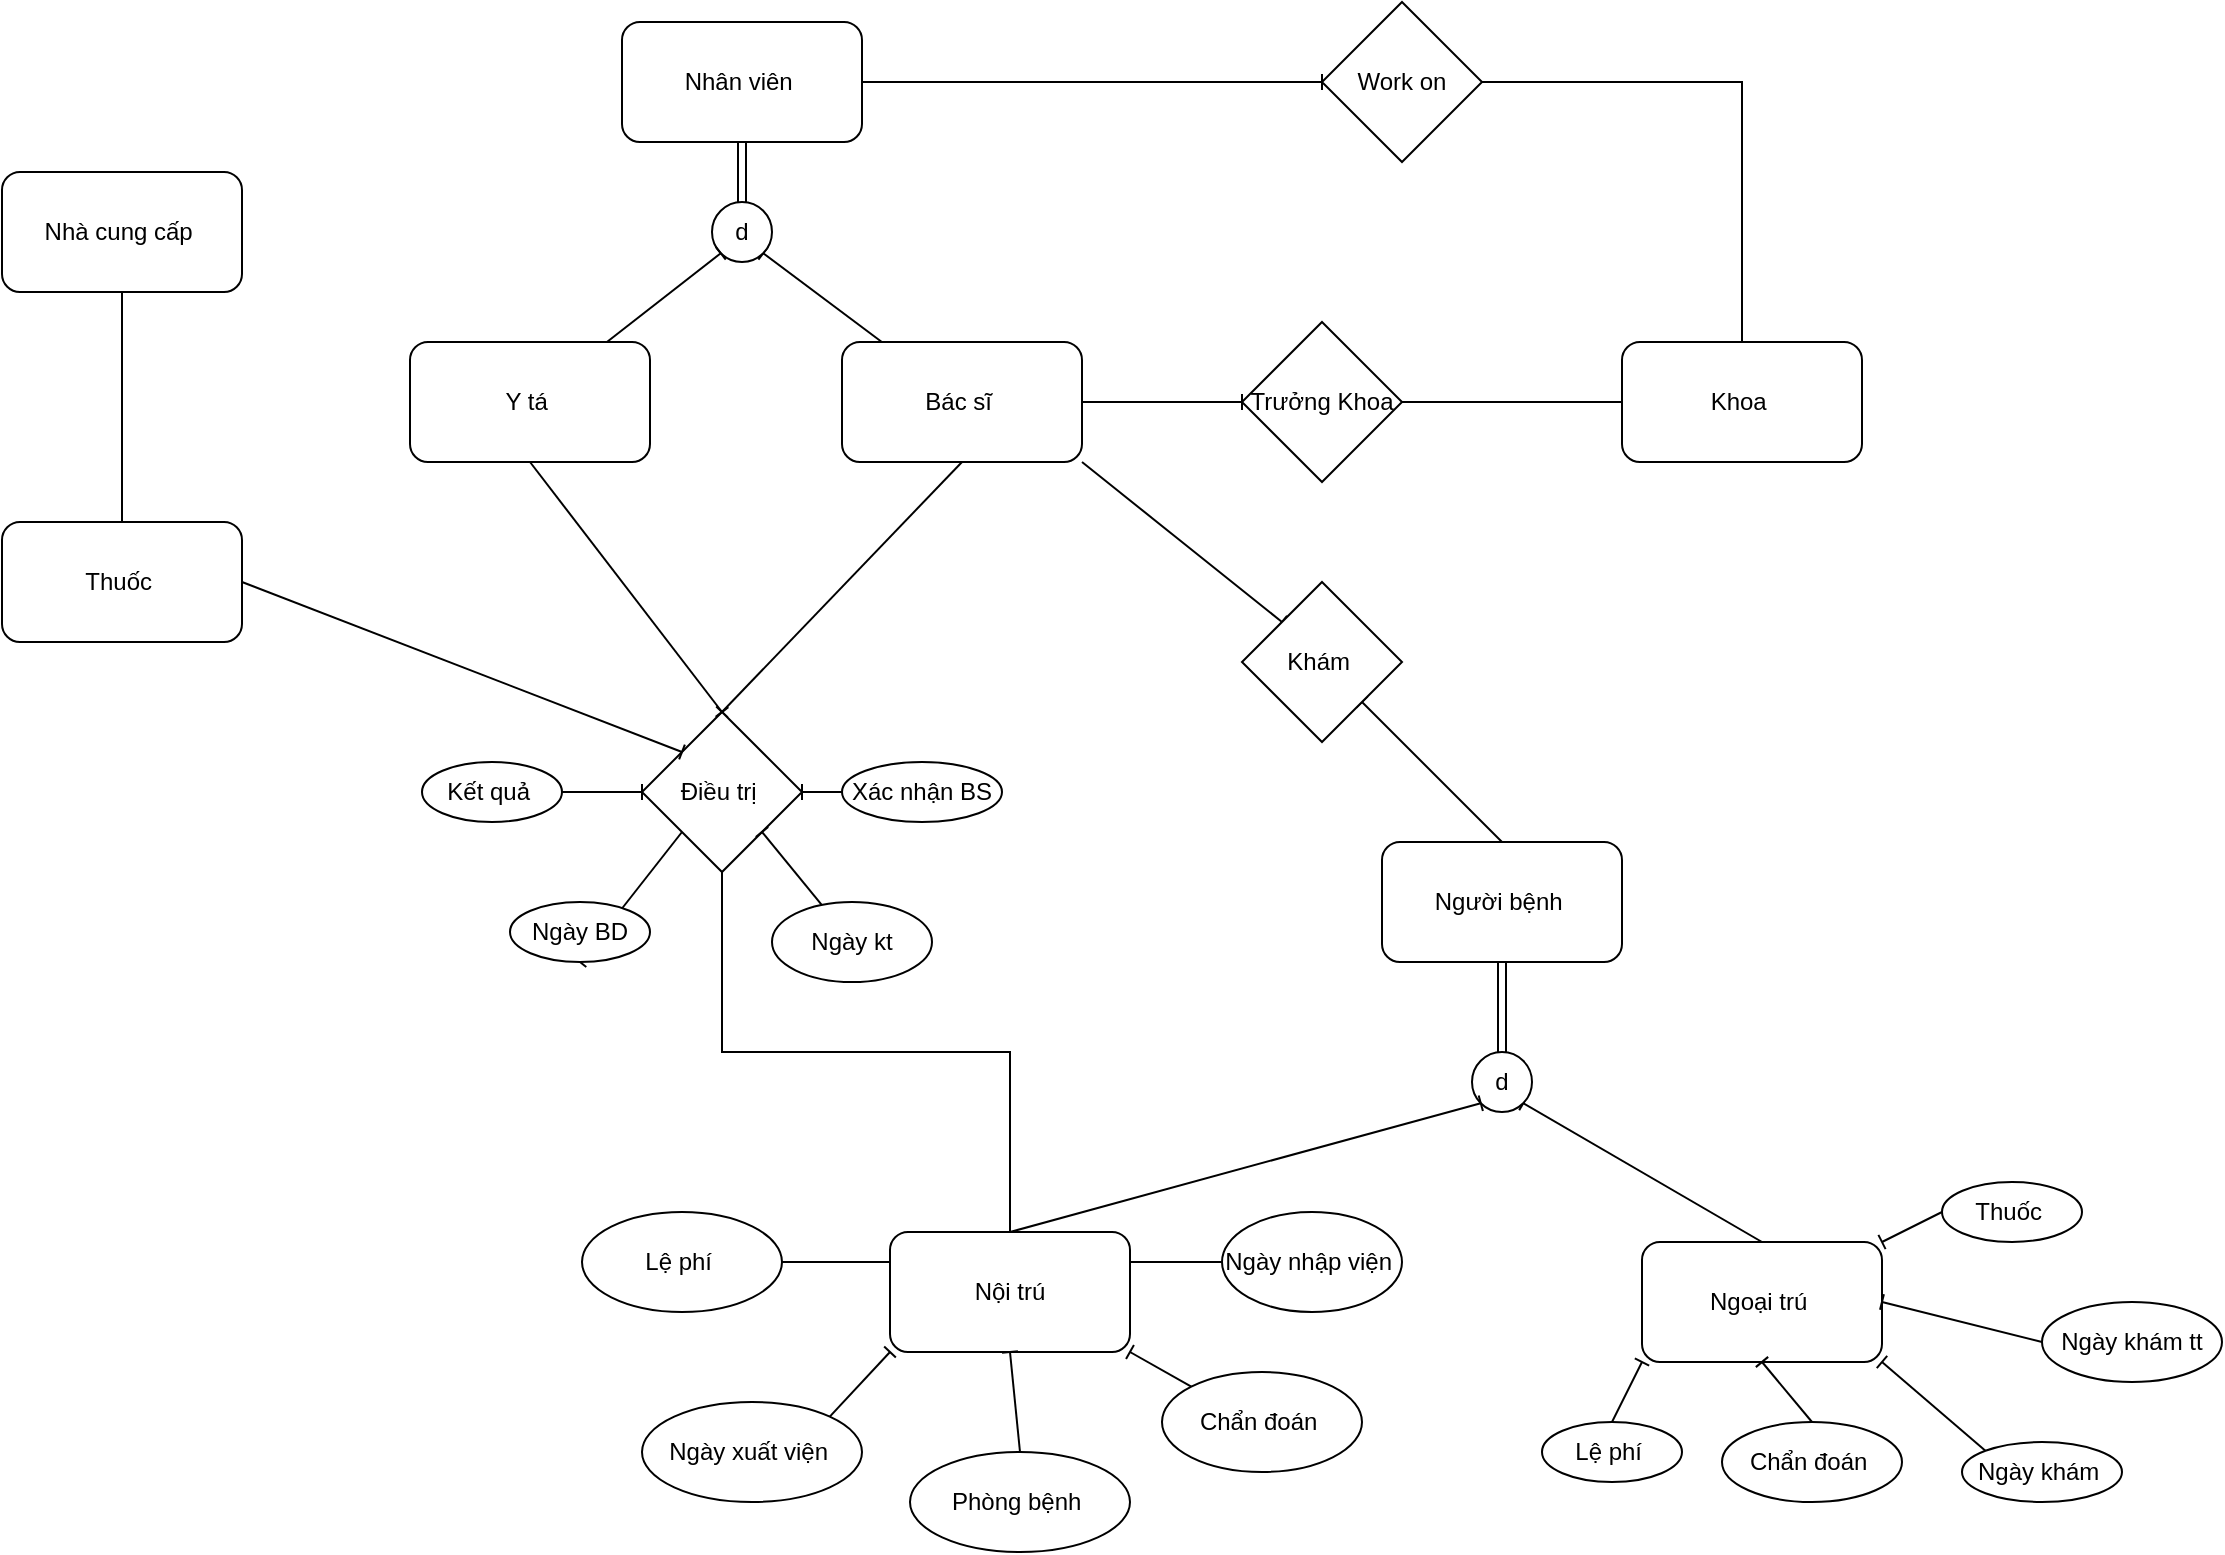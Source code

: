 <mxfile version="22.0.4" type="github">
  <diagram name="Trang-1" id="H9m7tCfjy9_ySRGKAvSM">
    <mxGraphModel dx="1313" dy="668" grid="1" gridSize="10" guides="1" tooltips="1" connect="1" arrows="1" fold="1" page="1" pageScale="1" pageWidth="827" pageHeight="1169" math="0" shadow="0">
      <root>
        <mxCell id="0" />
        <mxCell id="1" parent="0" />
        <mxCell id="cXV-9kesuV5DKpY1U_mK-1" value="Khoa&amp;nbsp;" style="rounded=1;whiteSpace=wrap;html=1;" vertex="1" parent="1">
          <mxGeometry x="1020" y="230" width="120" height="60" as="geometry" />
        </mxCell>
        <mxCell id="cXV-9kesuV5DKpY1U_mK-16" style="edgeStyle=orthogonalEdgeStyle;rounded=0;orthogonalLoop=1;jettySize=auto;html=1;exitX=1;exitY=0.5;exitDx=0;exitDy=0;entryX=0;entryY=0.5;entryDx=0;entryDy=0;endArrow=baseDash;endFill=0;" edge="1" parent="1" source="cXV-9kesuV5DKpY1U_mK-3" target="cXV-9kesuV5DKpY1U_mK-15">
          <mxGeometry relative="1" as="geometry" />
        </mxCell>
        <mxCell id="cXV-9kesuV5DKpY1U_mK-3" value="Nhân viên&amp;nbsp;" style="rounded=1;whiteSpace=wrap;html=1;" vertex="1" parent="1">
          <mxGeometry x="520" y="70" width="120" height="60" as="geometry" />
        </mxCell>
        <mxCell id="cXV-9kesuV5DKpY1U_mK-20" style="rounded=0;orthogonalLoop=1;jettySize=auto;html=1;exitX=0.5;exitY=0;exitDx=0;exitDy=0;entryX=1;entryY=1;entryDx=0;entryDy=0;endArrow=baseDash;endFill=0;" edge="1" parent="1" source="cXV-9kesuV5DKpY1U_mK-4" target="cXV-9kesuV5DKpY1U_mK-18">
          <mxGeometry relative="1" as="geometry" />
        </mxCell>
        <mxCell id="cXV-9kesuV5DKpY1U_mK-24" value="" style="edgeStyle=orthogonalEdgeStyle;rounded=0;orthogonalLoop=1;jettySize=auto;html=1;shape=link;" edge="1" parent="1" source="cXV-9kesuV5DKpY1U_mK-4" target="cXV-9kesuV5DKpY1U_mK-22">
          <mxGeometry relative="1" as="geometry" />
        </mxCell>
        <mxCell id="cXV-9kesuV5DKpY1U_mK-4" value="Người bệnh&amp;nbsp;" style="rounded=1;whiteSpace=wrap;html=1;" vertex="1" parent="1">
          <mxGeometry x="900" y="480" width="120" height="60" as="geometry" />
        </mxCell>
        <mxCell id="cXV-9kesuV5DKpY1U_mK-5" value="Y tá&amp;nbsp;" style="rounded=1;whiteSpace=wrap;html=1;" vertex="1" parent="1">
          <mxGeometry x="414" y="230" width="120" height="60" as="geometry" />
        </mxCell>
        <mxCell id="cXV-9kesuV5DKpY1U_mK-10" style="rounded=0;orthogonalLoop=1;jettySize=auto;html=1;entryX=1;entryY=1;entryDx=0;entryDy=0;endArrow=baseDash;endFill=0;" edge="1" parent="1" source="cXV-9kesuV5DKpY1U_mK-6" target="cXV-9kesuV5DKpY1U_mK-7">
          <mxGeometry relative="1" as="geometry" />
        </mxCell>
        <mxCell id="cXV-9kesuV5DKpY1U_mK-12" style="rounded=0;orthogonalLoop=1;jettySize=auto;html=1;exitX=1;exitY=0.5;exitDx=0;exitDy=0;entryX=0;entryY=0.5;entryDx=0;entryDy=0;endArrow=baseDash;endFill=0;" edge="1" parent="1" source="cXV-9kesuV5DKpY1U_mK-6" target="cXV-9kesuV5DKpY1U_mK-11">
          <mxGeometry relative="1" as="geometry" />
        </mxCell>
        <mxCell id="cXV-9kesuV5DKpY1U_mK-19" style="rounded=0;orthogonalLoop=1;jettySize=auto;html=1;exitX=1;exitY=1;exitDx=0;exitDy=0;entryX=0;entryY=0;entryDx=0;entryDy=0;endArrow=baseDash;endFill=0;" edge="1" parent="1" source="cXV-9kesuV5DKpY1U_mK-6" target="cXV-9kesuV5DKpY1U_mK-18">
          <mxGeometry relative="1" as="geometry" />
        </mxCell>
        <mxCell id="cXV-9kesuV5DKpY1U_mK-37" style="rounded=0;orthogonalLoop=1;jettySize=auto;html=1;exitX=0.5;exitY=1;exitDx=0;exitDy=0;entryX=0.5;entryY=0;entryDx=0;entryDy=0;endArrow=baseDash;endFill=0;" edge="1" parent="1" source="cXV-9kesuV5DKpY1U_mK-6" target="cXV-9kesuV5DKpY1U_mK-36">
          <mxGeometry relative="1" as="geometry" />
        </mxCell>
        <mxCell id="cXV-9kesuV5DKpY1U_mK-6" value="Bác sĩ&amp;nbsp;" style="rounded=1;whiteSpace=wrap;html=1;" vertex="1" parent="1">
          <mxGeometry x="630" y="230" width="120" height="60" as="geometry" />
        </mxCell>
        <mxCell id="cXV-9kesuV5DKpY1U_mK-8" value="" style="rounded=0;orthogonalLoop=1;jettySize=auto;html=1;shape=link;" edge="1" parent="1" source="cXV-9kesuV5DKpY1U_mK-7" target="cXV-9kesuV5DKpY1U_mK-3">
          <mxGeometry relative="1" as="geometry" />
        </mxCell>
        <mxCell id="cXV-9kesuV5DKpY1U_mK-7" value="d" style="ellipse;whiteSpace=wrap;html=1;aspect=fixed;" vertex="1" parent="1">
          <mxGeometry x="565" y="160" width="30" height="30" as="geometry" />
        </mxCell>
        <mxCell id="cXV-9kesuV5DKpY1U_mK-9" style="rounded=0;orthogonalLoop=1;jettySize=auto;html=1;entryX=0;entryY=1;entryDx=0;entryDy=0;endArrow=baseDash;endFill=0;" edge="1" parent="1" source="cXV-9kesuV5DKpY1U_mK-5" target="cXV-9kesuV5DKpY1U_mK-7">
          <mxGeometry relative="1" as="geometry" />
        </mxCell>
        <mxCell id="cXV-9kesuV5DKpY1U_mK-13" style="rounded=0;orthogonalLoop=1;jettySize=auto;html=1;exitX=1;exitY=0.5;exitDx=0;exitDy=0;entryX=0;entryY=0.5;entryDx=0;entryDy=0;endArrow=baseDash;endFill=0;" edge="1" parent="1" source="cXV-9kesuV5DKpY1U_mK-11" target="cXV-9kesuV5DKpY1U_mK-1">
          <mxGeometry relative="1" as="geometry">
            <mxPoint x="840" y="180" as="sourcePoint" />
          </mxGeometry>
        </mxCell>
        <mxCell id="cXV-9kesuV5DKpY1U_mK-11" value="Trưởng Khoa" style="rhombus;whiteSpace=wrap;html=1;" vertex="1" parent="1">
          <mxGeometry x="830" y="220" width="80" height="80" as="geometry" />
        </mxCell>
        <mxCell id="cXV-9kesuV5DKpY1U_mK-17" style="edgeStyle=orthogonalEdgeStyle;rounded=0;orthogonalLoop=1;jettySize=auto;html=1;entryX=0.5;entryY=0;entryDx=0;entryDy=0;endArrow=baseDash;endFill=0;" edge="1" parent="1" source="cXV-9kesuV5DKpY1U_mK-15" target="cXV-9kesuV5DKpY1U_mK-1">
          <mxGeometry relative="1" as="geometry" />
        </mxCell>
        <mxCell id="cXV-9kesuV5DKpY1U_mK-15" value="Work on" style="rhombus;whiteSpace=wrap;html=1;" vertex="1" parent="1">
          <mxGeometry x="870" y="60" width="80" height="80" as="geometry" />
        </mxCell>
        <mxCell id="cXV-9kesuV5DKpY1U_mK-18" value="Khám&amp;nbsp;" style="rhombus;whiteSpace=wrap;html=1;" vertex="1" parent="1">
          <mxGeometry x="830" y="350" width="80" height="80" as="geometry" />
        </mxCell>
        <mxCell id="cXV-9kesuV5DKpY1U_mK-21" style="rounded=0;orthogonalLoop=1;jettySize=auto;html=1;entryX=1;entryY=1;entryDx=0;entryDy=0;endArrow=baseDash;endFill=0;exitX=0.5;exitY=0;exitDx=0;exitDy=0;" edge="1" parent="1" target="cXV-9kesuV5DKpY1U_mK-22" source="cXV-9kesuV5DKpY1U_mK-25">
          <mxGeometry relative="1" as="geometry">
            <mxPoint x="1019" y="655" as="sourcePoint" />
          </mxGeometry>
        </mxCell>
        <mxCell id="cXV-9kesuV5DKpY1U_mK-22" value="d" style="ellipse;whiteSpace=wrap;html=1;aspect=fixed;" vertex="1" parent="1">
          <mxGeometry x="945" y="585" width="30" height="30" as="geometry" />
        </mxCell>
        <mxCell id="cXV-9kesuV5DKpY1U_mK-23" style="rounded=0;orthogonalLoop=1;jettySize=auto;html=1;entryX=0;entryY=1;entryDx=0;entryDy=0;endArrow=baseDash;endFill=0;exitX=0.5;exitY=0;exitDx=0;exitDy=0;" edge="1" parent="1" target="cXV-9kesuV5DKpY1U_mK-22" source="cXV-9kesuV5DKpY1U_mK-26">
          <mxGeometry relative="1" as="geometry">
            <mxPoint x="881" y="655" as="sourcePoint" />
          </mxGeometry>
        </mxCell>
        <mxCell id="cXV-9kesuV5DKpY1U_mK-25" value="Ngoại trú&amp;nbsp;" style="rounded=1;whiteSpace=wrap;html=1;" vertex="1" parent="1">
          <mxGeometry x="1030" y="680" width="120" height="60" as="geometry" />
        </mxCell>
        <mxCell id="cXV-9kesuV5DKpY1U_mK-26" value="Nội trú" style="rounded=1;whiteSpace=wrap;html=1;" vertex="1" parent="1">
          <mxGeometry x="654" y="675" width="120" height="60" as="geometry" />
        </mxCell>
        <mxCell id="cXV-9kesuV5DKpY1U_mK-66" style="rounded=0;orthogonalLoop=1;jettySize=auto;html=1;exitX=0;exitY=0;exitDx=0;exitDy=0;entryX=1;entryY=1;entryDx=0;entryDy=0;endArrow=baseDash;endFill=0;" edge="1" parent="1" source="cXV-9kesuV5DKpY1U_mK-30" target="cXV-9kesuV5DKpY1U_mK-25">
          <mxGeometry relative="1" as="geometry" />
        </mxCell>
        <mxCell id="cXV-9kesuV5DKpY1U_mK-30" value="Ngày khám&amp;nbsp;" style="ellipse;whiteSpace=wrap;html=1;" vertex="1" parent="1">
          <mxGeometry x="1190" y="780" width="80" height="30" as="geometry" />
        </mxCell>
        <mxCell id="cXV-9kesuV5DKpY1U_mK-65" style="rounded=0;orthogonalLoop=1;jettySize=auto;html=1;exitX=0.5;exitY=0;exitDx=0;exitDy=0;entryX=0.5;entryY=1;entryDx=0;entryDy=0;endArrow=baseDash;endFill=0;" edge="1" parent="1" source="cXV-9kesuV5DKpY1U_mK-31" target="cXV-9kesuV5DKpY1U_mK-25">
          <mxGeometry relative="1" as="geometry" />
        </mxCell>
        <mxCell id="cXV-9kesuV5DKpY1U_mK-31" value="Chẩn đoán&amp;nbsp;" style="ellipse;whiteSpace=wrap;html=1;" vertex="1" parent="1">
          <mxGeometry x="1070" y="770" width="90" height="40" as="geometry" />
        </mxCell>
        <mxCell id="cXV-9kesuV5DKpY1U_mK-67" style="rounded=0;orthogonalLoop=1;jettySize=auto;html=1;exitX=0;exitY=0.5;exitDx=0;exitDy=0;entryX=1;entryY=0.5;entryDx=0;entryDy=0;endArrow=baseDash;endFill=0;" edge="1" parent="1" source="cXV-9kesuV5DKpY1U_mK-32" target="cXV-9kesuV5DKpY1U_mK-25">
          <mxGeometry relative="1" as="geometry" />
        </mxCell>
        <mxCell id="cXV-9kesuV5DKpY1U_mK-32" value="Ngày khám tt" style="ellipse;whiteSpace=wrap;html=1;" vertex="1" parent="1">
          <mxGeometry x="1230" y="710" width="90" height="40" as="geometry" />
        </mxCell>
        <mxCell id="cXV-9kesuV5DKpY1U_mK-68" style="rounded=0;orthogonalLoop=1;jettySize=auto;html=1;exitX=0;exitY=0.5;exitDx=0;exitDy=0;entryX=1;entryY=0;entryDx=0;entryDy=0;endArrow=baseDash;endFill=0;" edge="1" parent="1" source="cXV-9kesuV5DKpY1U_mK-34" target="cXV-9kesuV5DKpY1U_mK-25">
          <mxGeometry relative="1" as="geometry" />
        </mxCell>
        <mxCell id="cXV-9kesuV5DKpY1U_mK-34" value="Thuốc&amp;nbsp;" style="ellipse;whiteSpace=wrap;html=1;" vertex="1" parent="1">
          <mxGeometry x="1180" y="650" width="70" height="30" as="geometry" />
        </mxCell>
        <mxCell id="cXV-9kesuV5DKpY1U_mK-64" style="rounded=0;orthogonalLoop=1;jettySize=auto;html=1;exitX=0.5;exitY=0;exitDx=0;exitDy=0;entryX=0;entryY=1;entryDx=0;entryDy=0;endArrow=baseDash;endFill=0;" edge="1" parent="1" source="cXV-9kesuV5DKpY1U_mK-35" target="cXV-9kesuV5DKpY1U_mK-25">
          <mxGeometry relative="1" as="geometry" />
        </mxCell>
        <mxCell id="cXV-9kesuV5DKpY1U_mK-35" value="Lệ phí&amp;nbsp;" style="ellipse;whiteSpace=wrap;html=1;" vertex="1" parent="1">
          <mxGeometry x="980" y="770" width="70" height="30" as="geometry" />
        </mxCell>
        <mxCell id="cXV-9kesuV5DKpY1U_mK-38" style="edgeStyle=orthogonalEdgeStyle;rounded=0;orthogonalLoop=1;jettySize=auto;html=1;exitX=0.5;exitY=1;exitDx=0;exitDy=0;endArrow=baseDash;endFill=0;entryX=0.5;entryY=0;entryDx=0;entryDy=0;" edge="1" parent="1" source="cXV-9kesuV5DKpY1U_mK-36" target="cXV-9kesuV5DKpY1U_mK-26">
          <mxGeometry relative="1" as="geometry">
            <mxPoint x="273.947" y="620" as="targetPoint" />
          </mxGeometry>
        </mxCell>
        <mxCell id="cXV-9kesuV5DKpY1U_mK-54" style="rounded=0;orthogonalLoop=1;jettySize=auto;html=1;exitX=0;exitY=1;exitDx=0;exitDy=0;entryX=0.5;entryY=1;entryDx=0;entryDy=0;endArrow=baseDash;endFill=0;" edge="1" parent="1" source="cXV-9kesuV5DKpY1U_mK-36" target="cXV-9kesuV5DKpY1U_mK-44">
          <mxGeometry relative="1" as="geometry" />
        </mxCell>
        <mxCell id="cXV-9kesuV5DKpY1U_mK-36" value="Điều trị&amp;nbsp;" style="rhombus;whiteSpace=wrap;html=1;" vertex="1" parent="1">
          <mxGeometry x="530" y="415" width="80" height="80" as="geometry" />
        </mxCell>
        <mxCell id="cXV-9kesuV5DKpY1U_mK-63" style="rounded=0;orthogonalLoop=1;jettySize=auto;html=1;exitX=0;exitY=0.5;exitDx=0;exitDy=0;entryX=1;entryY=0.25;entryDx=0;entryDy=0;endArrow=baseDash;endFill=0;" edge="1" parent="1" source="cXV-9kesuV5DKpY1U_mK-39" target="cXV-9kesuV5DKpY1U_mK-26">
          <mxGeometry relative="1" as="geometry" />
        </mxCell>
        <mxCell id="cXV-9kesuV5DKpY1U_mK-39" value="Ngày nhập viện&amp;nbsp;" style="ellipse;whiteSpace=wrap;html=1;" vertex="1" parent="1">
          <mxGeometry x="820" y="665" width="90" height="50" as="geometry" />
        </mxCell>
        <mxCell id="cXV-9kesuV5DKpY1U_mK-62" style="rounded=0;orthogonalLoop=1;jettySize=auto;html=1;exitX=0;exitY=0;exitDx=0;exitDy=0;entryX=1;entryY=1;entryDx=0;entryDy=0;endArrow=baseDash;endFill=0;" edge="1" parent="1" source="cXV-9kesuV5DKpY1U_mK-40" target="cXV-9kesuV5DKpY1U_mK-26">
          <mxGeometry relative="1" as="geometry" />
        </mxCell>
        <mxCell id="cXV-9kesuV5DKpY1U_mK-40" value="Chẩn đoán&amp;nbsp;" style="ellipse;whiteSpace=wrap;html=1;" vertex="1" parent="1">
          <mxGeometry x="790" y="745" width="100" height="50" as="geometry" />
        </mxCell>
        <mxCell id="cXV-9kesuV5DKpY1U_mK-61" style="rounded=0;orthogonalLoop=1;jettySize=auto;html=1;exitX=0.5;exitY=0;exitDx=0;exitDy=0;entryX=0.5;entryY=1;entryDx=0;entryDy=0;endArrow=baseDash;endFill=0;" edge="1" parent="1" source="cXV-9kesuV5DKpY1U_mK-41" target="cXV-9kesuV5DKpY1U_mK-26">
          <mxGeometry relative="1" as="geometry" />
        </mxCell>
        <mxCell id="cXV-9kesuV5DKpY1U_mK-41" value="Phòng bệnh&amp;nbsp;" style="ellipse;whiteSpace=wrap;html=1;" vertex="1" parent="1">
          <mxGeometry x="664" y="785" width="110" height="50" as="geometry" />
        </mxCell>
        <mxCell id="cXV-9kesuV5DKpY1U_mK-60" style="rounded=0;orthogonalLoop=1;jettySize=auto;html=1;exitX=1;exitY=0;exitDx=0;exitDy=0;entryX=0;entryY=1;entryDx=0;entryDy=0;endArrow=baseDash;endFill=0;" edge="1" parent="1" source="cXV-9kesuV5DKpY1U_mK-42" target="cXV-9kesuV5DKpY1U_mK-26">
          <mxGeometry relative="1" as="geometry" />
        </mxCell>
        <mxCell id="cXV-9kesuV5DKpY1U_mK-42" value="Ngày xuất viện&amp;nbsp;" style="ellipse;whiteSpace=wrap;html=1;" vertex="1" parent="1">
          <mxGeometry x="530" y="760" width="110" height="50" as="geometry" />
        </mxCell>
        <mxCell id="cXV-9kesuV5DKpY1U_mK-59" style="edgeStyle=orthogonalEdgeStyle;rounded=0;orthogonalLoop=1;jettySize=auto;html=1;entryX=0;entryY=0.25;entryDx=0;entryDy=0;endArrow=baseDash;endFill=0;" edge="1" parent="1" source="cXV-9kesuV5DKpY1U_mK-43" target="cXV-9kesuV5DKpY1U_mK-26">
          <mxGeometry relative="1" as="geometry" />
        </mxCell>
        <mxCell id="cXV-9kesuV5DKpY1U_mK-43" value="Lệ phí&amp;nbsp;" style="ellipse;whiteSpace=wrap;html=1;" vertex="1" parent="1">
          <mxGeometry x="500" y="665" width="100" height="50" as="geometry" />
        </mxCell>
        <mxCell id="cXV-9kesuV5DKpY1U_mK-44" value="Ngày BD" style="ellipse;whiteSpace=wrap;html=1;" vertex="1" parent="1">
          <mxGeometry x="464" y="510" width="70" height="30" as="geometry" />
        </mxCell>
        <mxCell id="cXV-9kesuV5DKpY1U_mK-56" style="rounded=0;orthogonalLoop=1;jettySize=auto;html=1;exitX=0;exitY=0.5;exitDx=0;exitDy=0;entryX=1;entryY=0.5;entryDx=0;entryDy=0;endArrow=baseDash;endFill=0;" edge="1" parent="1" source="cXV-9kesuV5DKpY1U_mK-45" target="cXV-9kesuV5DKpY1U_mK-36">
          <mxGeometry relative="1" as="geometry" />
        </mxCell>
        <mxCell id="cXV-9kesuV5DKpY1U_mK-45" value="Xác nhận BS" style="ellipse;whiteSpace=wrap;html=1;" vertex="1" parent="1">
          <mxGeometry x="630" y="440" width="80" height="30" as="geometry" />
        </mxCell>
        <mxCell id="cXV-9kesuV5DKpY1U_mK-55" value="" style="edgeStyle=orthogonalEdgeStyle;rounded=0;orthogonalLoop=1;jettySize=auto;html=1;endArrow=baseDash;endFill=0;" edge="1" parent="1" source="cXV-9kesuV5DKpY1U_mK-47" target="cXV-9kesuV5DKpY1U_mK-36">
          <mxGeometry relative="1" as="geometry" />
        </mxCell>
        <mxCell id="cXV-9kesuV5DKpY1U_mK-47" value="Kết quả&amp;nbsp;" style="ellipse;whiteSpace=wrap;html=1;" vertex="1" parent="1">
          <mxGeometry x="420" y="440" width="70" height="30" as="geometry" />
        </mxCell>
        <mxCell id="cXV-9kesuV5DKpY1U_mK-52" style="rounded=0;orthogonalLoop=1;jettySize=auto;html=1;exitX=1;exitY=0.5;exitDx=0;exitDy=0;entryX=0;entryY=0;entryDx=0;entryDy=0;endArrow=baseDash;endFill=0;" edge="1" parent="1" source="cXV-9kesuV5DKpY1U_mK-50" target="cXV-9kesuV5DKpY1U_mK-36">
          <mxGeometry relative="1" as="geometry" />
        </mxCell>
        <mxCell id="cXV-9kesuV5DKpY1U_mK-50" value="Thuốc&amp;nbsp;" style="rounded=1;whiteSpace=wrap;html=1;" vertex="1" parent="1">
          <mxGeometry x="210" y="320" width="120" height="60" as="geometry" />
        </mxCell>
        <mxCell id="cXV-9kesuV5DKpY1U_mK-53" style="edgeStyle=orthogonalEdgeStyle;rounded=0;orthogonalLoop=1;jettySize=auto;html=1;entryX=0.5;entryY=0;entryDx=0;entryDy=0;endArrow=baseDash;endFill=0;" edge="1" parent="1" source="cXV-9kesuV5DKpY1U_mK-51" target="cXV-9kesuV5DKpY1U_mK-50">
          <mxGeometry relative="1" as="geometry" />
        </mxCell>
        <mxCell id="cXV-9kesuV5DKpY1U_mK-51" value="Nhà cung cấp&amp;nbsp;" style="rounded=1;whiteSpace=wrap;html=1;" vertex="1" parent="1">
          <mxGeometry x="210" y="145" width="120" height="60" as="geometry" />
        </mxCell>
        <mxCell id="cXV-9kesuV5DKpY1U_mK-57" style="edgeStyle=orthogonalEdgeStyle;rounded=0;orthogonalLoop=1;jettySize=auto;html=1;exitX=0.5;exitY=1;exitDx=0;exitDy=0;" edge="1" parent="1" source="cXV-9kesuV5DKpY1U_mK-45" target="cXV-9kesuV5DKpY1U_mK-45">
          <mxGeometry relative="1" as="geometry" />
        </mxCell>
        <mxCell id="cXV-9kesuV5DKpY1U_mK-58" style="edgeStyle=orthogonalEdgeStyle;rounded=0;orthogonalLoop=1;jettySize=auto;html=1;exitX=0.5;exitY=1;exitDx=0;exitDy=0;" edge="1" parent="1" source="cXV-9kesuV5DKpY1U_mK-44" target="cXV-9kesuV5DKpY1U_mK-44">
          <mxGeometry relative="1" as="geometry" />
        </mxCell>
        <mxCell id="cXV-9kesuV5DKpY1U_mK-69" style="rounded=0;orthogonalLoop=1;jettySize=auto;html=1;exitX=0.5;exitY=1;exitDx=0;exitDy=0;entryX=0.5;entryY=0;entryDx=0;entryDy=0;endArrow=baseDash;endFill=0;" edge="1" parent="1" source="cXV-9kesuV5DKpY1U_mK-5" target="cXV-9kesuV5DKpY1U_mK-36">
          <mxGeometry relative="1" as="geometry">
            <mxPoint x="570" y="240" as="sourcePoint" />
          </mxGeometry>
        </mxCell>
        <mxCell id="cXV-9kesuV5DKpY1U_mK-72" style="rounded=0;orthogonalLoop=1;jettySize=auto;html=1;entryX=1;entryY=1;entryDx=0;entryDy=0;endArrow=baseDash;endFill=0;" edge="1" parent="1" source="cXV-9kesuV5DKpY1U_mK-71" target="cXV-9kesuV5DKpY1U_mK-36">
          <mxGeometry relative="1" as="geometry" />
        </mxCell>
        <mxCell id="cXV-9kesuV5DKpY1U_mK-71" value="Ngày kt" style="ellipse;whiteSpace=wrap;html=1;" vertex="1" parent="1">
          <mxGeometry x="595" y="510" width="80" height="40" as="geometry" />
        </mxCell>
      </root>
    </mxGraphModel>
  </diagram>
</mxfile>

